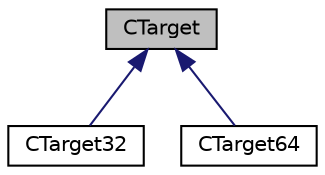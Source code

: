 digraph "CTarget"
{
  edge [fontname="Helvetica",fontsize="10",labelfontname="Helvetica",labelfontsize="10"];
  node [fontname="Helvetica",fontsize="10",shape=record];
  Node0 [label="CTarget",height=0.2,width=0.4,color="black", fillcolor="grey75", style="filled", fontcolor="black"];
  Node0 -> Node1 [dir="back",color="midnightblue",fontsize="10",style="solid",fontname="Helvetica"];
  Node1 [label="CTarget32",height=0.2,width=0.4,color="black", fillcolor="white", style="filled",URL="$classCTarget32.html",tooltip="generic 32-bit target "];
  Node0 -> Node2 [dir="back",color="midnightblue",fontsize="10",style="solid",fontname="Helvetica"];
  Node2 [label="CTarget64",height=0.2,width=0.4,color="black", fillcolor="white", style="filled",URL="$classCTarget64.html",tooltip="generic 64-bit target "];
}
